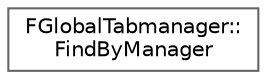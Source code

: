 digraph "Graphical Class Hierarchy"
{
 // INTERACTIVE_SVG=YES
 // LATEX_PDF_SIZE
  bgcolor="transparent";
  edge [fontname=Helvetica,fontsize=10,labelfontname=Helvetica,labelfontsize=10];
  node [fontname=Helvetica,fontsize=10,shape=box,height=0.2,width=0.4];
  rankdir="LR";
  Node0 [id="Node000000",label="FGlobalTabmanager::\lFindByManager",height=0.2,width=0.4,color="grey40", fillcolor="white", style="filled",URL="$d1/d79/structFGlobalTabmanager_1_1FindByManager.html",tooltip=" "];
}
